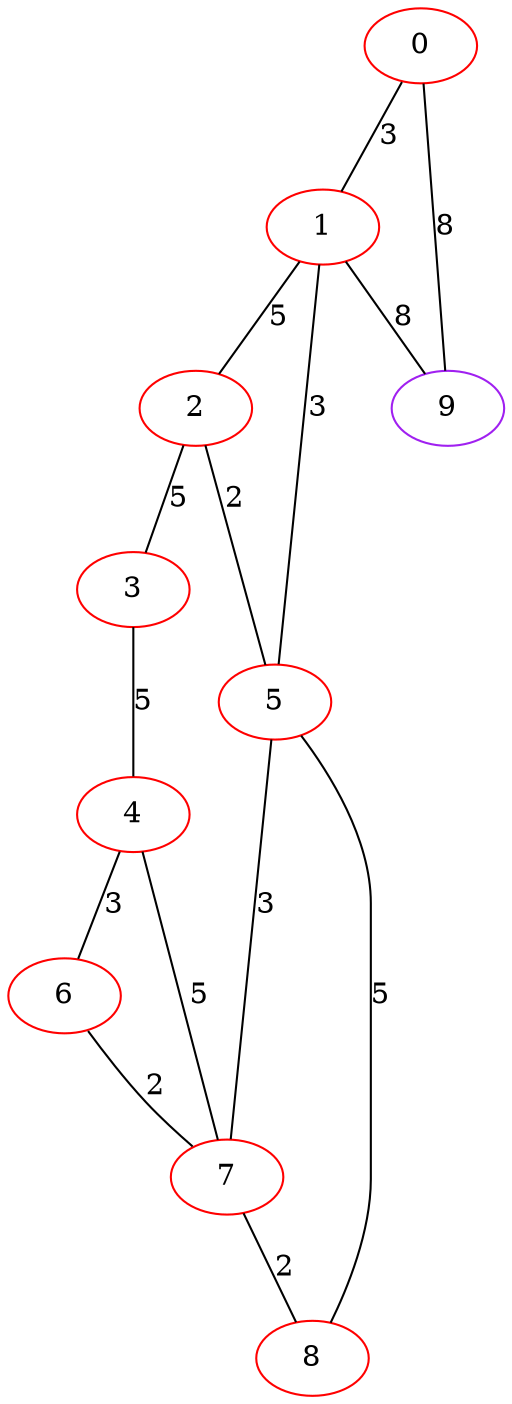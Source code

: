graph "" {
0 [color=red, weight=1];
1 [color=red, weight=1];
2 [color=red, weight=1];
3 [color=red, weight=1];
4 [color=red, weight=1];
5 [color=red, weight=1];
6 [color=red, weight=1];
7 [color=red, weight=1];
8 [color=red, weight=1];
9 [color=purple, weight=4];
0 -- 1  [key=0, label=3];
0 -- 9  [key=0, label=8];
1 -- 9  [key=0, label=8];
1 -- 2  [key=0, label=5];
1 -- 5  [key=0, label=3];
2 -- 3  [key=0, label=5];
2 -- 5  [key=0, label=2];
3 -- 4  [key=0, label=5];
4 -- 6  [key=0, label=3];
4 -- 7  [key=0, label=5];
5 -- 8  [key=0, label=5];
5 -- 7  [key=0, label=3];
6 -- 7  [key=0, label=2];
7 -- 8  [key=0, label=2];
}
